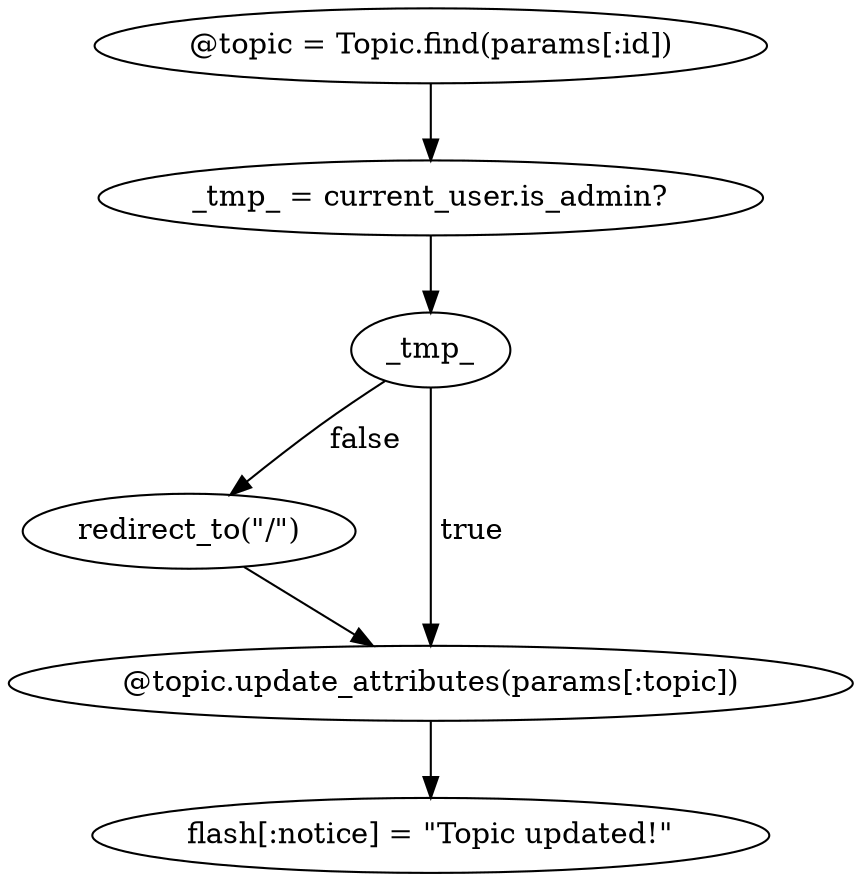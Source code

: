 digraph G {

topic [label="@topic = Topic.find(params[:id])"];
is_current_user [label="_tmp_ = current_user.is_admin?"];
branch [label="_tmp_"];		      
redirect_to [label="redirect_to(\"/\")"];
update [label="@topic.update_attributes(params[:topic])"];
flash [label="flash[:notice] = \"Topic updated!\""];

topic -> is_current_user;
is_current_user -> branch;

branch -> redirect_to[label=" false"];
branch -> update[label=" true", weight=8];

redirect_to -> update;
update -> flash;

}